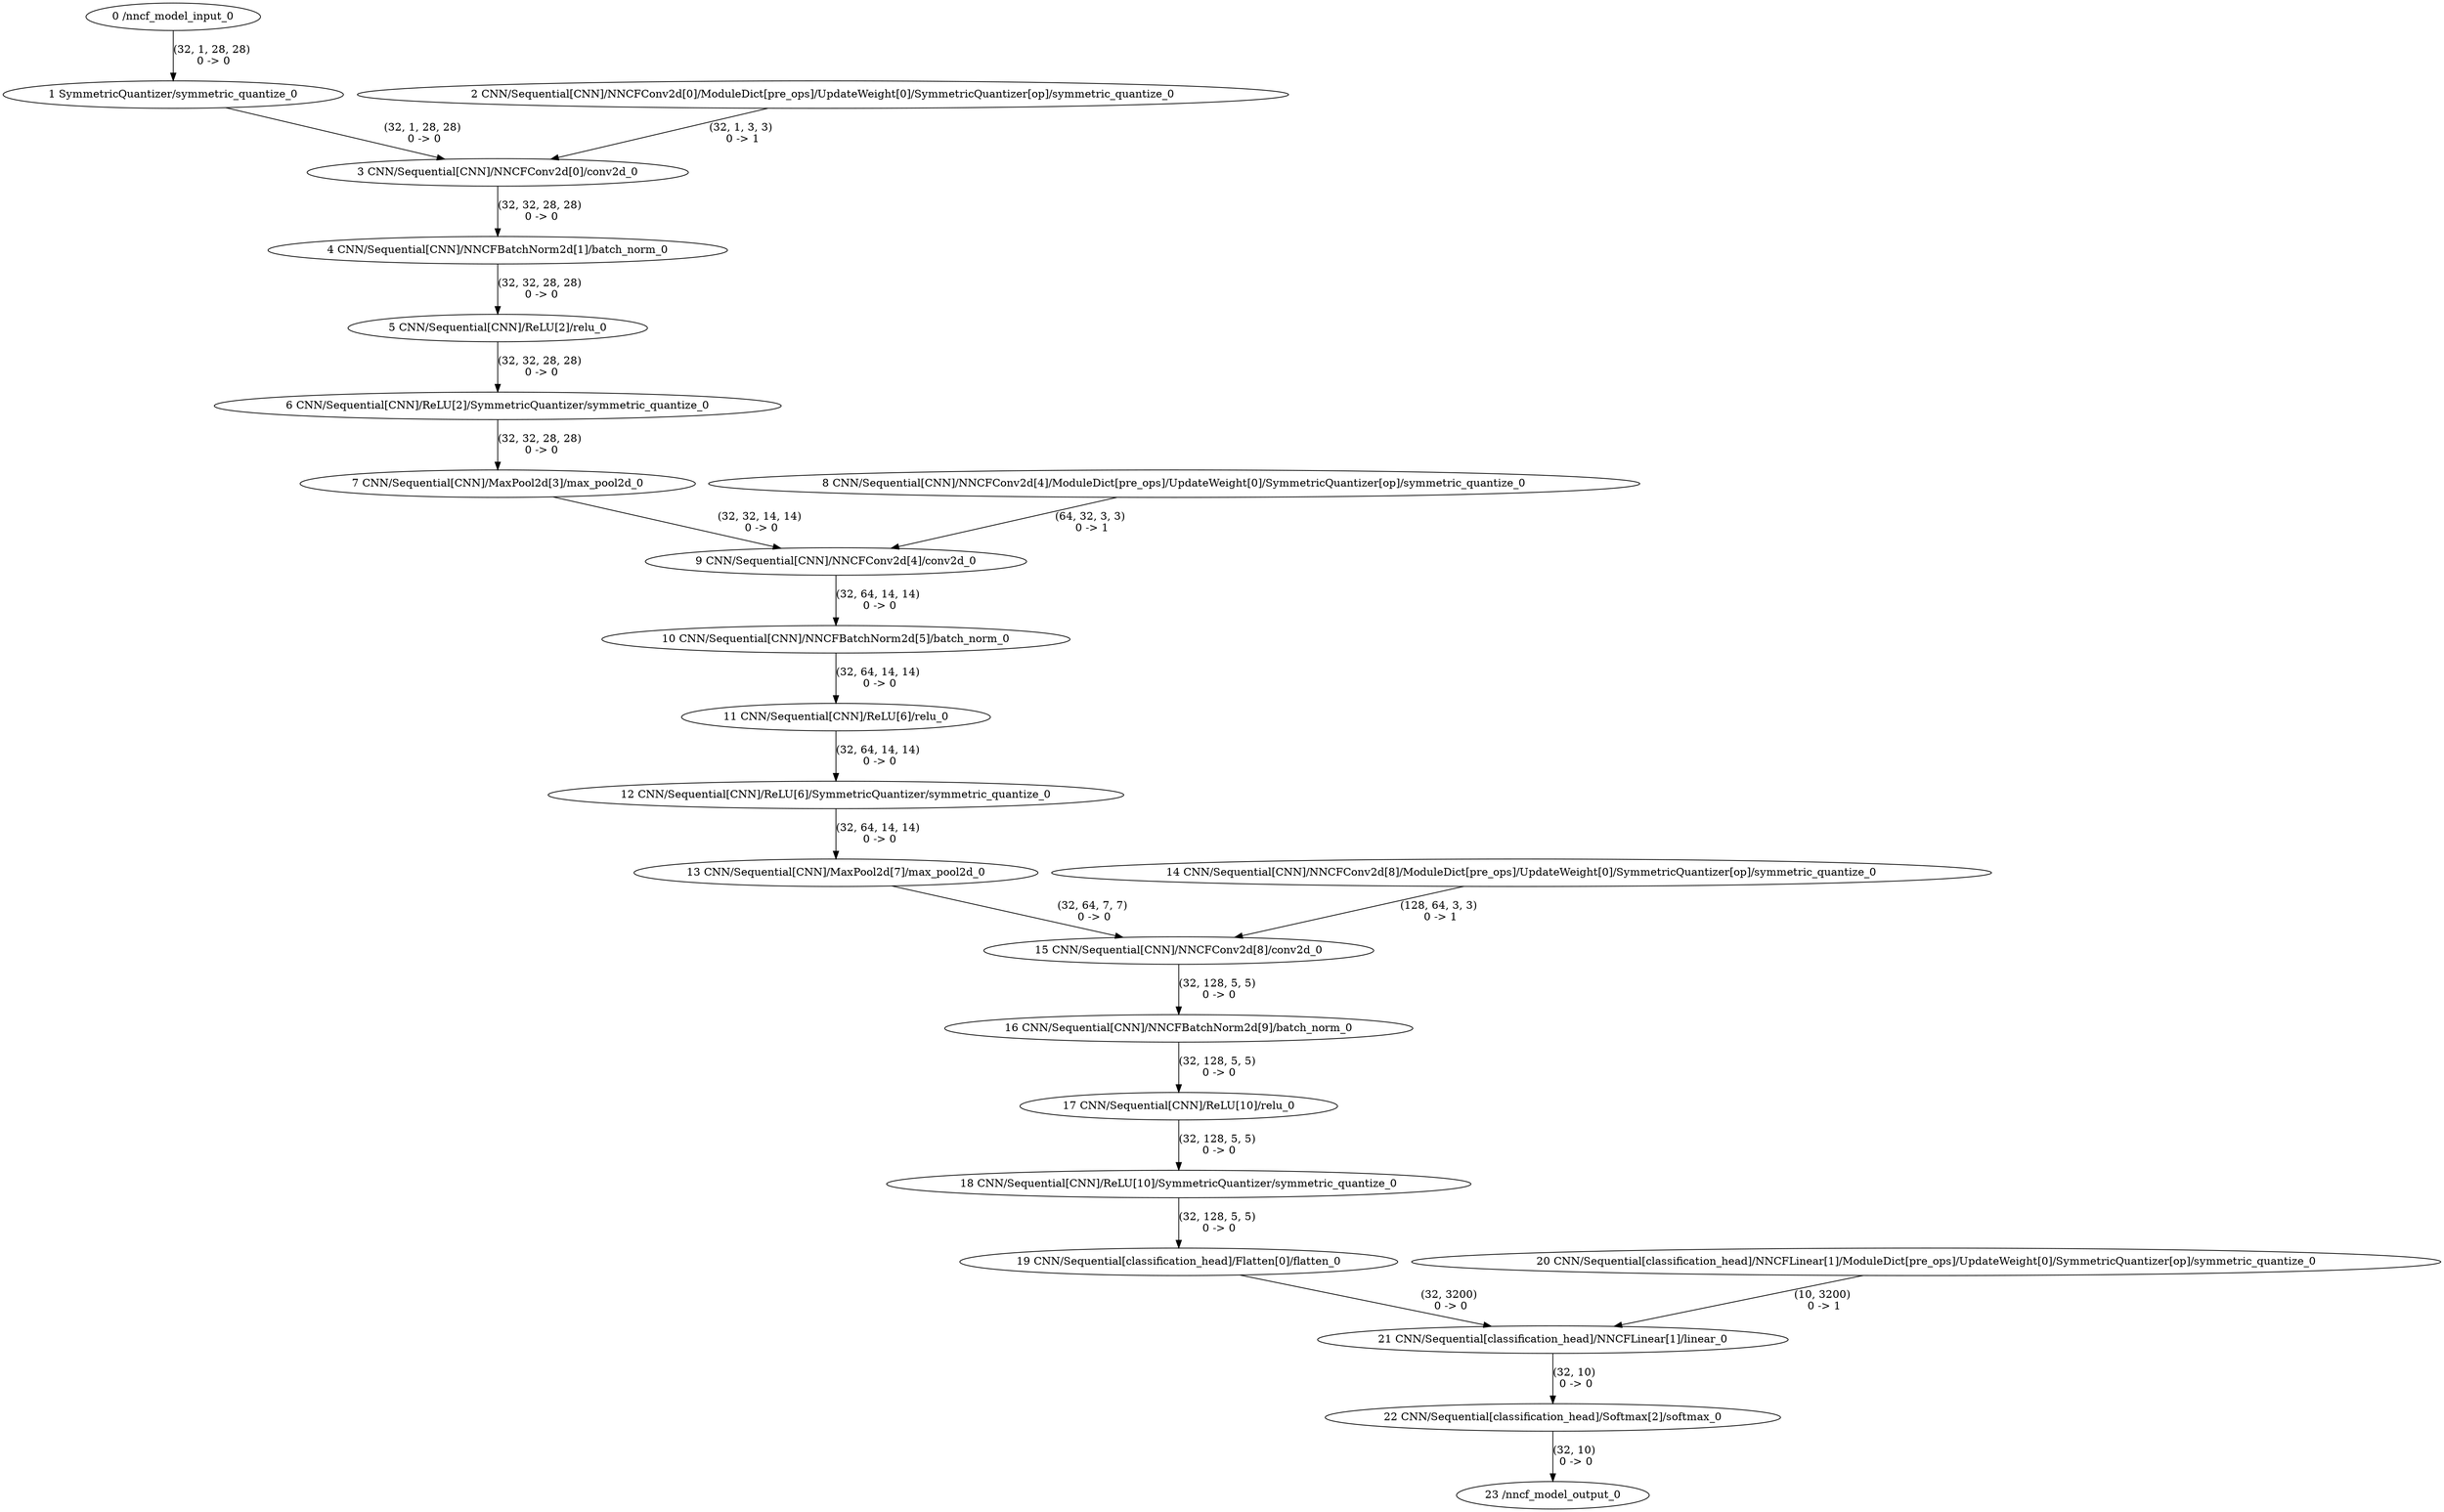 strict digraph  {
"0 /nncf_model_input_0";
"1 SymmetricQuantizer/symmetric_quantize_0";
"2 CNN/Sequential[CNN]/NNCFConv2d[0]/ModuleDict[pre_ops]/UpdateWeight[0]/SymmetricQuantizer[op]/symmetric_quantize_0";
"3 CNN/Sequential[CNN]/NNCFConv2d[0]/conv2d_0";
"4 CNN/Sequential[CNN]/NNCFBatchNorm2d[1]/batch_norm_0";
"5 CNN/Sequential[CNN]/ReLU[2]/relu_0";
"6 CNN/Sequential[CNN]/ReLU[2]/SymmetricQuantizer/symmetric_quantize_0";
"7 CNN/Sequential[CNN]/MaxPool2d[3]/max_pool2d_0";
"8 CNN/Sequential[CNN]/NNCFConv2d[4]/ModuleDict[pre_ops]/UpdateWeight[0]/SymmetricQuantizer[op]/symmetric_quantize_0";
"9 CNN/Sequential[CNN]/NNCFConv2d[4]/conv2d_0";
"10 CNN/Sequential[CNN]/NNCFBatchNorm2d[5]/batch_norm_0";
"11 CNN/Sequential[CNN]/ReLU[6]/relu_0";
"12 CNN/Sequential[CNN]/ReLU[6]/SymmetricQuantizer/symmetric_quantize_0";
"13 CNN/Sequential[CNN]/MaxPool2d[7]/max_pool2d_0";
"14 CNN/Sequential[CNN]/NNCFConv2d[8]/ModuleDict[pre_ops]/UpdateWeight[0]/SymmetricQuantizer[op]/symmetric_quantize_0";
"15 CNN/Sequential[CNN]/NNCFConv2d[8]/conv2d_0";
"16 CNN/Sequential[CNN]/NNCFBatchNorm2d[9]/batch_norm_0";
"17 CNN/Sequential[CNN]/ReLU[10]/relu_0";
"18 CNN/Sequential[CNN]/ReLU[10]/SymmetricQuantizer/symmetric_quantize_0";
"19 CNN/Sequential[classification_head]/Flatten[0]/flatten_0";
"20 CNN/Sequential[classification_head]/NNCFLinear[1]/ModuleDict[pre_ops]/UpdateWeight[0]/SymmetricQuantizer[op]/symmetric_quantize_0";
"21 CNN/Sequential[classification_head]/NNCFLinear[1]/linear_0";
"22 CNN/Sequential[classification_head]/Softmax[2]/softmax_0";
"23 /nncf_model_output_0";
"0 /nncf_model_input_0" -> "1 SymmetricQuantizer/symmetric_quantize_0"  [label="(32, 1, 28, 28) \n0 -> 0", style=solid];
"1 SymmetricQuantizer/symmetric_quantize_0" -> "3 CNN/Sequential[CNN]/NNCFConv2d[0]/conv2d_0"  [label="(32, 1, 28, 28) \n0 -> 0", style=solid];
"2 CNN/Sequential[CNN]/NNCFConv2d[0]/ModuleDict[pre_ops]/UpdateWeight[0]/SymmetricQuantizer[op]/symmetric_quantize_0" -> "3 CNN/Sequential[CNN]/NNCFConv2d[0]/conv2d_0"  [label="(32, 1, 3, 3) \n0 -> 1", style=solid];
"3 CNN/Sequential[CNN]/NNCFConv2d[0]/conv2d_0" -> "4 CNN/Sequential[CNN]/NNCFBatchNorm2d[1]/batch_norm_0"  [label="(32, 32, 28, 28) \n0 -> 0", style=solid];
"4 CNN/Sequential[CNN]/NNCFBatchNorm2d[1]/batch_norm_0" -> "5 CNN/Sequential[CNN]/ReLU[2]/relu_0"  [label="(32, 32, 28, 28) \n0 -> 0", style=solid];
"5 CNN/Sequential[CNN]/ReLU[2]/relu_0" -> "6 CNN/Sequential[CNN]/ReLU[2]/SymmetricQuantizer/symmetric_quantize_0"  [label="(32, 32, 28, 28) \n0 -> 0", style=solid];
"6 CNN/Sequential[CNN]/ReLU[2]/SymmetricQuantizer/symmetric_quantize_0" -> "7 CNN/Sequential[CNN]/MaxPool2d[3]/max_pool2d_0"  [label="(32, 32, 28, 28) \n0 -> 0", style=solid];
"7 CNN/Sequential[CNN]/MaxPool2d[3]/max_pool2d_0" -> "9 CNN/Sequential[CNN]/NNCFConv2d[4]/conv2d_0"  [label="(32, 32, 14, 14) \n0 -> 0", style=solid];
"8 CNN/Sequential[CNN]/NNCFConv2d[4]/ModuleDict[pre_ops]/UpdateWeight[0]/SymmetricQuantizer[op]/symmetric_quantize_0" -> "9 CNN/Sequential[CNN]/NNCFConv2d[4]/conv2d_0"  [label="(64, 32, 3, 3) \n0 -> 1", style=solid];
"9 CNN/Sequential[CNN]/NNCFConv2d[4]/conv2d_0" -> "10 CNN/Sequential[CNN]/NNCFBatchNorm2d[5]/batch_norm_0"  [label="(32, 64, 14, 14) \n0 -> 0", style=solid];
"10 CNN/Sequential[CNN]/NNCFBatchNorm2d[5]/batch_norm_0" -> "11 CNN/Sequential[CNN]/ReLU[6]/relu_0"  [label="(32, 64, 14, 14) \n0 -> 0", style=solid];
"11 CNN/Sequential[CNN]/ReLU[6]/relu_0" -> "12 CNN/Sequential[CNN]/ReLU[6]/SymmetricQuantizer/symmetric_quantize_0"  [label="(32, 64, 14, 14) \n0 -> 0", style=solid];
"12 CNN/Sequential[CNN]/ReLU[6]/SymmetricQuantizer/symmetric_quantize_0" -> "13 CNN/Sequential[CNN]/MaxPool2d[7]/max_pool2d_0"  [label="(32, 64, 14, 14) \n0 -> 0", style=solid];
"13 CNN/Sequential[CNN]/MaxPool2d[7]/max_pool2d_0" -> "15 CNN/Sequential[CNN]/NNCFConv2d[8]/conv2d_0"  [label="(32, 64, 7, 7) \n0 -> 0", style=solid];
"14 CNN/Sequential[CNN]/NNCFConv2d[8]/ModuleDict[pre_ops]/UpdateWeight[0]/SymmetricQuantizer[op]/symmetric_quantize_0" -> "15 CNN/Sequential[CNN]/NNCFConv2d[8]/conv2d_0"  [label="(128, 64, 3, 3) \n0 -> 1", style=solid];
"15 CNN/Sequential[CNN]/NNCFConv2d[8]/conv2d_0" -> "16 CNN/Sequential[CNN]/NNCFBatchNorm2d[9]/batch_norm_0"  [label="(32, 128, 5, 5) \n0 -> 0", style=solid];
"16 CNN/Sequential[CNN]/NNCFBatchNorm2d[9]/batch_norm_0" -> "17 CNN/Sequential[CNN]/ReLU[10]/relu_0"  [label="(32, 128, 5, 5) \n0 -> 0", style=solid];
"17 CNN/Sequential[CNN]/ReLU[10]/relu_0" -> "18 CNN/Sequential[CNN]/ReLU[10]/SymmetricQuantizer/symmetric_quantize_0"  [label="(32, 128, 5, 5) \n0 -> 0", style=solid];
"18 CNN/Sequential[CNN]/ReLU[10]/SymmetricQuantizer/symmetric_quantize_0" -> "19 CNN/Sequential[classification_head]/Flatten[0]/flatten_0"  [label="(32, 128, 5, 5) \n0 -> 0", style=solid];
"19 CNN/Sequential[classification_head]/Flatten[0]/flatten_0" -> "21 CNN/Sequential[classification_head]/NNCFLinear[1]/linear_0"  [label="(32, 3200) \n0 -> 0", style=solid];
"20 CNN/Sequential[classification_head]/NNCFLinear[1]/ModuleDict[pre_ops]/UpdateWeight[0]/SymmetricQuantizer[op]/symmetric_quantize_0" -> "21 CNN/Sequential[classification_head]/NNCFLinear[1]/linear_0"  [label="(10, 3200) \n0 -> 1", style=solid];
"21 CNN/Sequential[classification_head]/NNCFLinear[1]/linear_0" -> "22 CNN/Sequential[classification_head]/Softmax[2]/softmax_0"  [label="(32, 10) \n0 -> 0", style=solid];
"22 CNN/Sequential[classification_head]/Softmax[2]/softmax_0" -> "23 /nncf_model_output_0"  [label="(32, 10) \n0 -> 0", style=solid];
}
